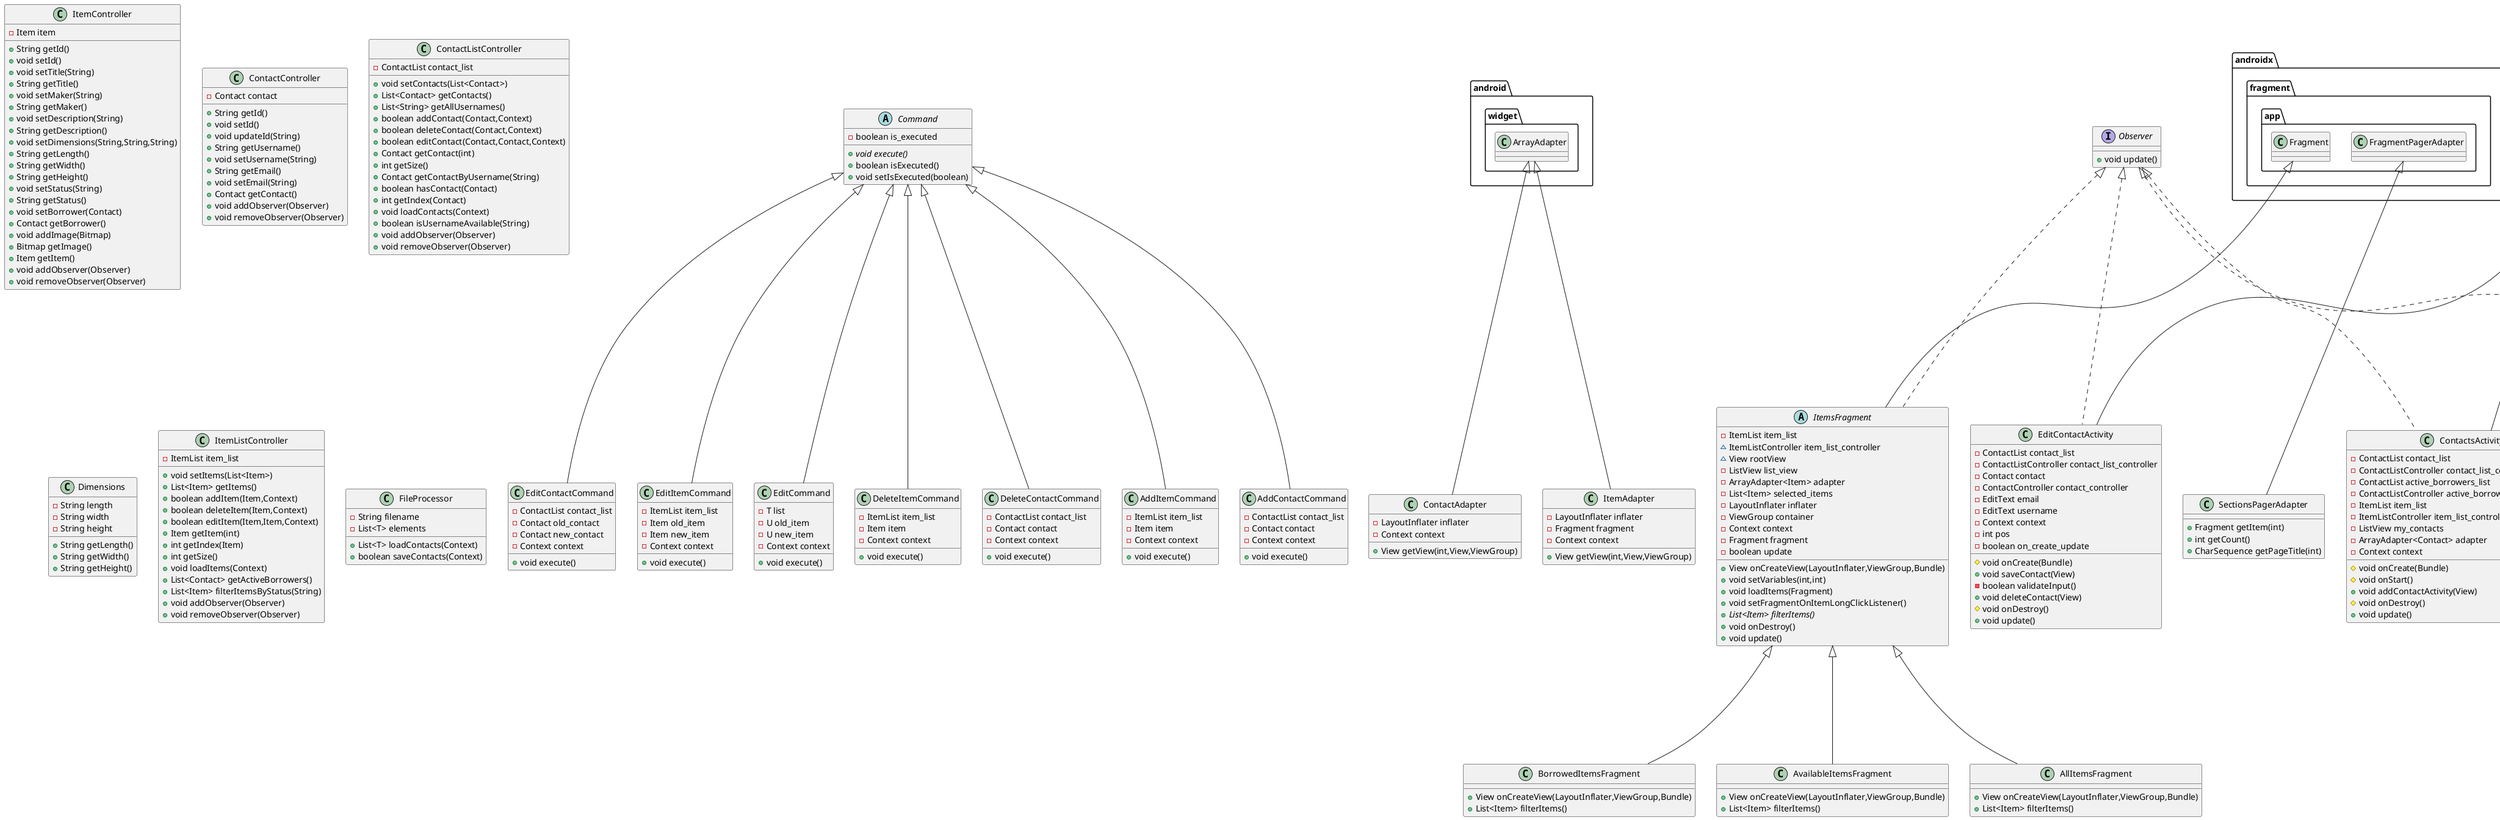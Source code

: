 @startuml
class EditItemCommand {
- ItemList item_list
- Item old_item
- Item new_item
- Context context
+ void execute()
}
class ItemController {
- Item item
+ String getId()
+ void setId()
+ void setTitle(String)
+ String getTitle()
+ void setMaker(String)
+ String getMaker()
+ void setDescription(String)
+ String getDescription()
+ void setDimensions(String,String,String)
+ String getLength()
+ String getWidth()
+ String getHeight()
+ void setStatus(String)
+ String getStatus()
+ void setBorrower(Contact)
+ Contact getBorrower()
+ void addImage(Bitmap)
+ Bitmap getImage()
+ Item getItem()
+ void addObserver(Observer)
+ void removeObserver(Observer)
}
class EditCommand {
- T list
- U old_item
- U new_item
- Context context
+ void execute()
}
class AddContactCommand {
- ContactList contact_list
- Contact contact
- Context context
+ void execute()
}
class DeleteContactCommand {
- ContactList contact_list
- Contact contact
- Context context
+ void execute()
}
class AddItemCommand {
- ItemList item_list
- Item item
- Context context
+ void execute()
}
class ContactAdapter {
- LayoutInflater inflater
- Context context
+ View getView(int,View,ViewGroup)
}
class ContactController {
- Contact contact
+ String getId()
+ void setId()
+ void updateId(String)
+ String getUsername()
+ void setUsername(String)
+ String getEmail()
+ void setEmail(String)
+ Contact getContact()
+ void addObserver(Observer)
+ void removeObserver(Observer)
}
class DeleteItemCommand {
- ItemList item_list
- Item item
- Context context
+ void execute()
}
class BorrowedItemsFragment {
+ View onCreateView(LayoutInflater,ViewGroup,Bundle)
+ List<Item> filterItems()
}
class Observable {
- ArrayList<Observer> observers
+ void notifyObservers()
+ void addObserver(Observer)
+ void removeObserver(Observer)
}
abstract class Command {
- boolean is_executed
+ {abstract}void execute()
+ boolean isExecuted()
+ void setIsExecuted(boolean)
}
class ContactListController {
- ContactList contact_list
+ void setContacts(List<Contact>)
+ List<Contact> getContacts()
+ List<String> getAllUsernames()
+ boolean addContact(Contact,Context)
+ boolean deleteContact(Contact,Context)
+ boolean editContact(Contact,Contact,Context)
+ Contact getContact(int)
+ int getSize()
+ Contact getContactByUsername(String)
+ boolean hasContact(Contact)
+ int getIndex(Contact)
+ void loadContacts(Context)
+ boolean isUsernameAvailable(String)
+ void addObserver(Observer)
+ void removeObserver(Observer)
}
class SectionsPagerAdapter {
+ Fragment getItem(int)
+ int getCount()
+ CharSequence getPageTitle(int)
}
class MainActivity {
# void onCreate(Bundle)
+ boolean onCreateOptionsMenu(Menu)
+ boolean onOptionsItemSelected(MenuItem)
+ void addItemActivity(View)
}
class ItemList {
- {static} List<Item> items
- String FILENAME
- FileProcessor<Item> fileProcessor
+ void setItems(List<Item>)
+ List<Item> getItems()
+ void addItem(Item)
+ void deleteItem(Item)
+ Item getItem(int)
+ int getIndex(Item)
+ int getSize()
+ void loadItems(Context)
+ boolean saveItems(Context)
+ List<Contact> getActiveBorrowers()
+ List<Item> filterItemsByStatus(String)
}
class AddContactActivity {
- ContactList contact_list
- ContactListController contact_list_controller
- Context context
- EditText username
- EditText email
# void onCreate(Bundle)
+ void saveContact(View)
- boolean validateInput()
}
class ItemAdapter {
- LayoutInflater inflater
- Fragment fragment
- Context context
+ View getView(int,View,ViewGroup)
}
class AvailableItemsFragment {
+ View onCreateView(LayoutInflater,ViewGroup,Bundle)
+ List<Item> filterItems()
}
abstract class ItemsFragment {
- ItemList item_list
~ ItemListController item_list_controller
~ View rootView
- ListView list_view
- ArrayAdapter<Item> adapter
- List<Item> selected_items
- LayoutInflater inflater
- ViewGroup container
- Context context
- Fragment fragment
- boolean update
+ View onCreateView(LayoutInflater,ViewGroup,Bundle)
+ void setVariables(int,int)
+ void loadItems(Fragment)
+ void setFragmentOnItemLongClickListener()
+ {abstract}List<Item> filterItems()
+ void onDestroy()
+ void update()
}
interface Observer {
+ void update()
}
class AddItemActivity {
- EditText title
- EditText maker
- EditText description
- EditText length
- EditText width
- EditText height
- ImageView photo
- Bitmap image
- int REQUEST_CODE
- ItemList item_list
- ItemListController item_list_controller
- Context context
# void onCreate(Bundle)
+ void saveItem(View)
- boolean validateInput()
+ void addPhoto(View)
+ void deletePhoto(View)
# void onActivityResult(int,int,Intent)
}
class ContactList {
- {static} List<Contact> contacts
- {static} String FILENAME
- FileProcessor<Contact> fileProcessor
+ void setContacts(List<Contact>)
+ List<Contact> getContacts()
+ List<String> getAllUsernames()
+ void addContact(Contact)
+ void deleteContact(Contact)
+ Contact getContact(int)
+ int getSize()
+ Contact getContactByUsername(String)
+ boolean hasContact(Contact)
+ int getIndex(Contact)
+ void loadContacts(Context)
+ boolean saveContacts(Context)
+ boolean isUsernameAvailable(String)
}
class Contact {
- String username
- String email
- String id
+ String getId()
+ void setId()
+ void updateId(String)
+ String getUsername()
+ void setUsername(String)
+ String getEmail()
+ void setEmail(String)
}
class Dimensions {
- String length
- String width
- String height
+ String getLength()
+ String getWidth()
+ String getHeight()
}
class ContactsActivity {
- ContactList contact_list
- ContactListController contact_list_controller
- ContactList active_borrowers_list
- ContactListController active_borrowers_list_controller
- ItemList item_list
- ItemListController item_list_controller
- ListView my_contacts
- ArrayAdapter<Contact> adapter
- Context context
# void onCreate(Bundle)
# void onStart()
+ void addContactActivity(View)
# void onDestroy()
+ void update()
}
class EditContactCommand {
- ContactList contact_list
- Contact old_contact
- Contact new_contact
- Context context
+ void execute()
}
class ItemListController {
- ItemList item_list
+ void setItems(List<Item>)
+ List<Item> getItems()
+ boolean addItem(Item,Context)
+ boolean deleteItem(Item,Context)
+ boolean editItem(Item,Item,Context)
+ Item getItem(int)
+ int getIndex(Item)
+ int getSize()
+ void loadItems(Context)
+ List<Contact> getActiveBorrowers()
+ List<Item> filterItemsByStatus(String)
+ void addObserver(Observer)
+ void removeObserver(Observer)
}
class Item {
- String title
- String maker
- String description
- Dimensions dimensions
- String status
- Contact borrower
# Bitmap image
# String image_base64
- String id
+ String getId()
+ void setId()
+ void updateId(String)
+ void setTitle(String)
+ String getTitle()
+ void setMaker(String)
+ String getMaker()
+ void setDescription(String)
+ String getDescription()
+ void setDimensions(String,String,String)
+ String getLength()
+ String getWidth()
+ String getHeight()
+ void setStatus(String)
+ String getStatus()
+ void setBorrower(Contact)
+ Contact getBorrower()
+ void addImage(Bitmap)
+ Bitmap getImage()
}
class EditItemActivity {
- ItemList item_list
- ItemListController item_list_controller
- Item item
- ItemController item_controller
- Context context
- ContactList contact_list
- ContactListController contact_list_controller
- Bitmap image
- int REQUEST_CODE
- ImageView photo
- EditText title
- EditText maker
- EditText description
- EditText length
- EditText width
- EditText height
- Spinner borrower_spinner
- TextView borrower_tv
- Switch status
- EditText invisible
- ArrayAdapter<String> adapter
- boolean on_create_update
- int pos
# void onCreate(Bundle)
+ void addPhoto(View)
+ void deletePhoto(View)
# void onActivityResult(int,int,Intent)
+ void deleteItem(View)
+ void saveItem(View)
- boolean validateInput()
+ void toggleSwitch(View)
+ void update()
}
class EditContactActivity {
- ContactList contact_list
- ContactListController contact_list_controller
- Contact contact
- ContactController contact_controller
- EditText email
- EditText username
- Context context
- int pos
- boolean on_create_update
# void onCreate(Bundle)
+ void saveContact(View)
- boolean validateInput()
+ void deleteContact(View)
# void onDestroy()
+ void update()
}
class FileProcessor {
- String filename
- List<T> elements
+ List<T> loadContacts(Context)
+ boolean saveContacts(Context)
}
class AllItemsFragment {
+ View onCreateView(LayoutInflater,ViewGroup,Bundle)
+ List<Item> filterItems()
}


Command <|-- EditItemCommand
Command <|-- EditCommand
Command <|-- AddContactCommand
Command <|-- DeleteContactCommand
Command <|-- AddItemCommand
android.widget.ArrayAdapter <|-- ContactAdapter
Command <|-- DeleteItemCommand
ItemsFragment <|-- BorrowedItemsFragment
androidx.fragment.app.FragmentPagerAdapter <|-- SectionsPagerAdapter
androidx.appcompat.app.AppCompatActivity <|-- MainActivity
Observable <|-- ItemList
androidx.appcompat.app.AppCompatActivity <|-- AddContactActivity
android.widget.ArrayAdapter <|-- ItemAdapter
ItemsFragment <|-- AvailableItemsFragment
Observer <|.. ItemsFragment
androidx.fragment.app.Fragment <|-- ItemsFragment
androidx.appcompat.app.AppCompatActivity <|-- AddItemActivity
Observable <|-- ContactList
Observable <|-- Contact
Observer <|.. ContactsActivity
androidx.appcompat.app.AppCompatActivity <|-- ContactsActivity
Command <|-- EditContactCommand
Observable <|-- Item
Observer <|.. EditItemActivity
androidx.appcompat.app.AppCompatActivity <|-- EditItemActivity
Observer <|.. EditContactActivity
androidx.appcompat.app.AppCompatActivity <|-- EditContactActivity
ItemsFragment <|-- AllItemsFragment
@enduml